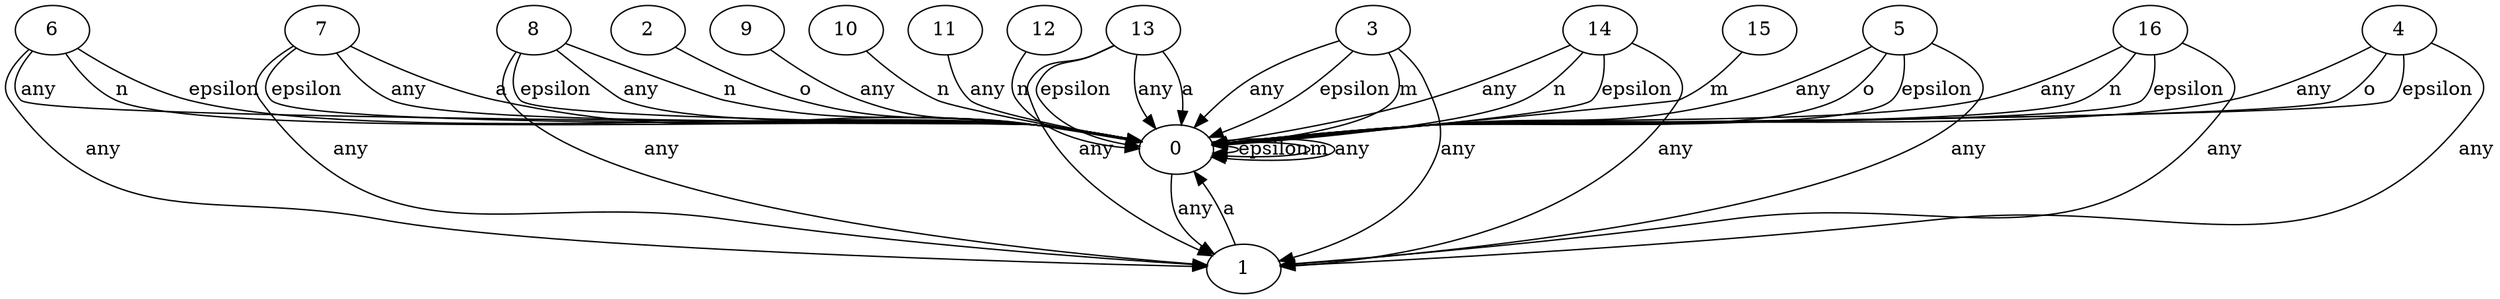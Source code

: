 
digraph G {
0->0[label="epsilon"];
0->0[label="m"];
0->0[label="any"];
0->1[label="any"];
1->0[label="a"];
2->0[label="o"];
3->0[label="epsilon"];
3->0[label="m"];
3->0[label="any"];
3->1[label="any"];
4->0[label="epsilon"];
4->0[label="any"];
4->1[label="any"];
4->0[label="o"];
5->0[label="epsilon"];
5->0[label="any"];
5->1[label="any"];
5->0[label="o"];
6->0[label="epsilon"];
6->0[label="any"];
6->1[label="any"];
6->0[label="n"];
7->0[label="a"];
7->0[label="epsilon"];
7->0[label="any"];
7->1[label="any"];
8->0[label="epsilon"];
8->0[label="any"];
8->1[label="any"];
8->0[label="n"];
9->0[label="any"];
10->0[label="n"];
11->0[label="any"];
12->0[label="n"];
13->0[label="a"];
13->0[label="epsilon"];
13->0[label="any"];
13->1[label="any"];
14->0[label="epsilon"];
14->0[label="any"];
14->1[label="any"];
14->0[label="n"];
15->0[label="m"];
16->0[label="epsilon"];
16->0[label="any"];
16->1[label="any"];
16->0[label="n"];
}
